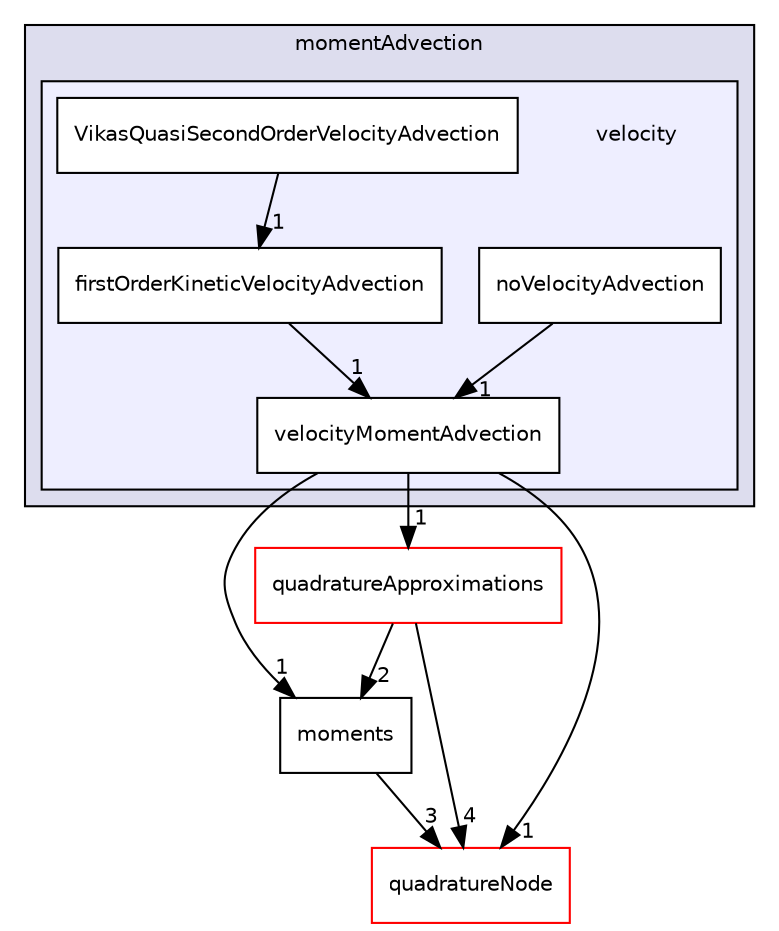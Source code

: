 digraph "velocity" {
  bgcolor=transparent;
  compound=true
  node [ fontsize="10", fontname="Helvetica"];
  edge [ labelfontsize="10", labelfontname="Helvetica"];
  subgraph clusterdir_1a1d8e7a8fbc26c9783a2a4005a1b47e {
    graph [ bgcolor="#ddddee", pencolor="black", label="momentAdvection" fontname="Helvetica", fontsize="10", URL="dir_1a1d8e7a8fbc26c9783a2a4005a1b47e.html"]
  subgraph clusterdir_893c6495a5a63d77c0149ab44f5a40de {
    graph [ bgcolor="#eeeeff", pencolor="black", label="" URL="dir_893c6495a5a63d77c0149ab44f5a40de.html"];
    dir_893c6495a5a63d77c0149ab44f5a40de [shape=plaintext label="velocity"];
    dir_e18214c2d0e7c849a2eeb1135e7e3238 [shape=box label="firstOrderKineticVelocityAdvection" color="black" fillcolor="white" style="filled" URL="dir_e18214c2d0e7c849a2eeb1135e7e3238.html"];
    dir_578bc5b2d0c4566ef5375a052657dd62 [shape=box label="noVelocityAdvection" color="black" fillcolor="white" style="filled" URL="dir_578bc5b2d0c4566ef5375a052657dd62.html"];
    dir_0da885420b39e2e3f898d34931b2fab6 [shape=box label="velocityMomentAdvection" color="black" fillcolor="white" style="filled" URL="dir_0da885420b39e2e3f898d34931b2fab6.html"];
    dir_26e5ea37a1436757c665f5590ac99217 [shape=box label="VikasQuasiSecondOrderVelocityAdvection" color="black" fillcolor="white" style="filled" URL="dir_26e5ea37a1436757c665f5590ac99217.html"];
  }
  }
  dir_17a6c3d0f5fde6543c26c10fa938ae5d [shape=box label="moments" URL="dir_17a6c3d0f5fde6543c26c10fa938ae5d.html"];
  dir_719cf215453ac00ed8aac873f3732925 [shape=box label="quadratureApproximations" color="red" URL="dir_719cf215453ac00ed8aac873f3732925.html"];
  dir_48cba3f3a1194fdbaf1cf859d335accc [shape=box label="quadratureNode" color="red" URL="dir_48cba3f3a1194fdbaf1cf859d335accc.html"];
  dir_0da885420b39e2e3f898d34931b2fab6->dir_17a6c3d0f5fde6543c26c10fa938ae5d [headlabel="1", labeldistance=1.5 headhref="dir_000263_000237.html"];
  dir_0da885420b39e2e3f898d34931b2fab6->dir_719cf215453ac00ed8aac873f3732925 [headlabel="1", labeldistance=1.5 headhref="dir_000263_000242.html"];
  dir_0da885420b39e2e3f898d34931b2fab6->dir_48cba3f3a1194fdbaf1cf859d335accc [headlabel="1", labeldistance=1.5 headhref="dir_000263_000320.html"];
  dir_578bc5b2d0c4566ef5375a052657dd62->dir_0da885420b39e2e3f898d34931b2fab6 [headlabel="1", labeldistance=1.5 headhref="dir_000290_000263.html"];
  dir_e18214c2d0e7c849a2eeb1135e7e3238->dir_0da885420b39e2e3f898d34931b2fab6 [headlabel="1", labeldistance=1.5 headhref="dir_000148_000263.html"];
  dir_17a6c3d0f5fde6543c26c10fa938ae5d->dir_48cba3f3a1194fdbaf1cf859d335accc [headlabel="3", labeldistance=1.5 headhref="dir_000237_000320.html"];
  dir_719cf215453ac00ed8aac873f3732925->dir_17a6c3d0f5fde6543c26c10fa938ae5d [headlabel="2", labeldistance=1.5 headhref="dir_000242_000237.html"];
  dir_719cf215453ac00ed8aac873f3732925->dir_48cba3f3a1194fdbaf1cf859d335accc [headlabel="4", labeldistance=1.5 headhref="dir_000242_000320.html"];
  dir_26e5ea37a1436757c665f5590ac99217->dir_e18214c2d0e7c849a2eeb1135e7e3238 [headlabel="1", labeldistance=1.5 headhref="dir_000381_000148.html"];
}
